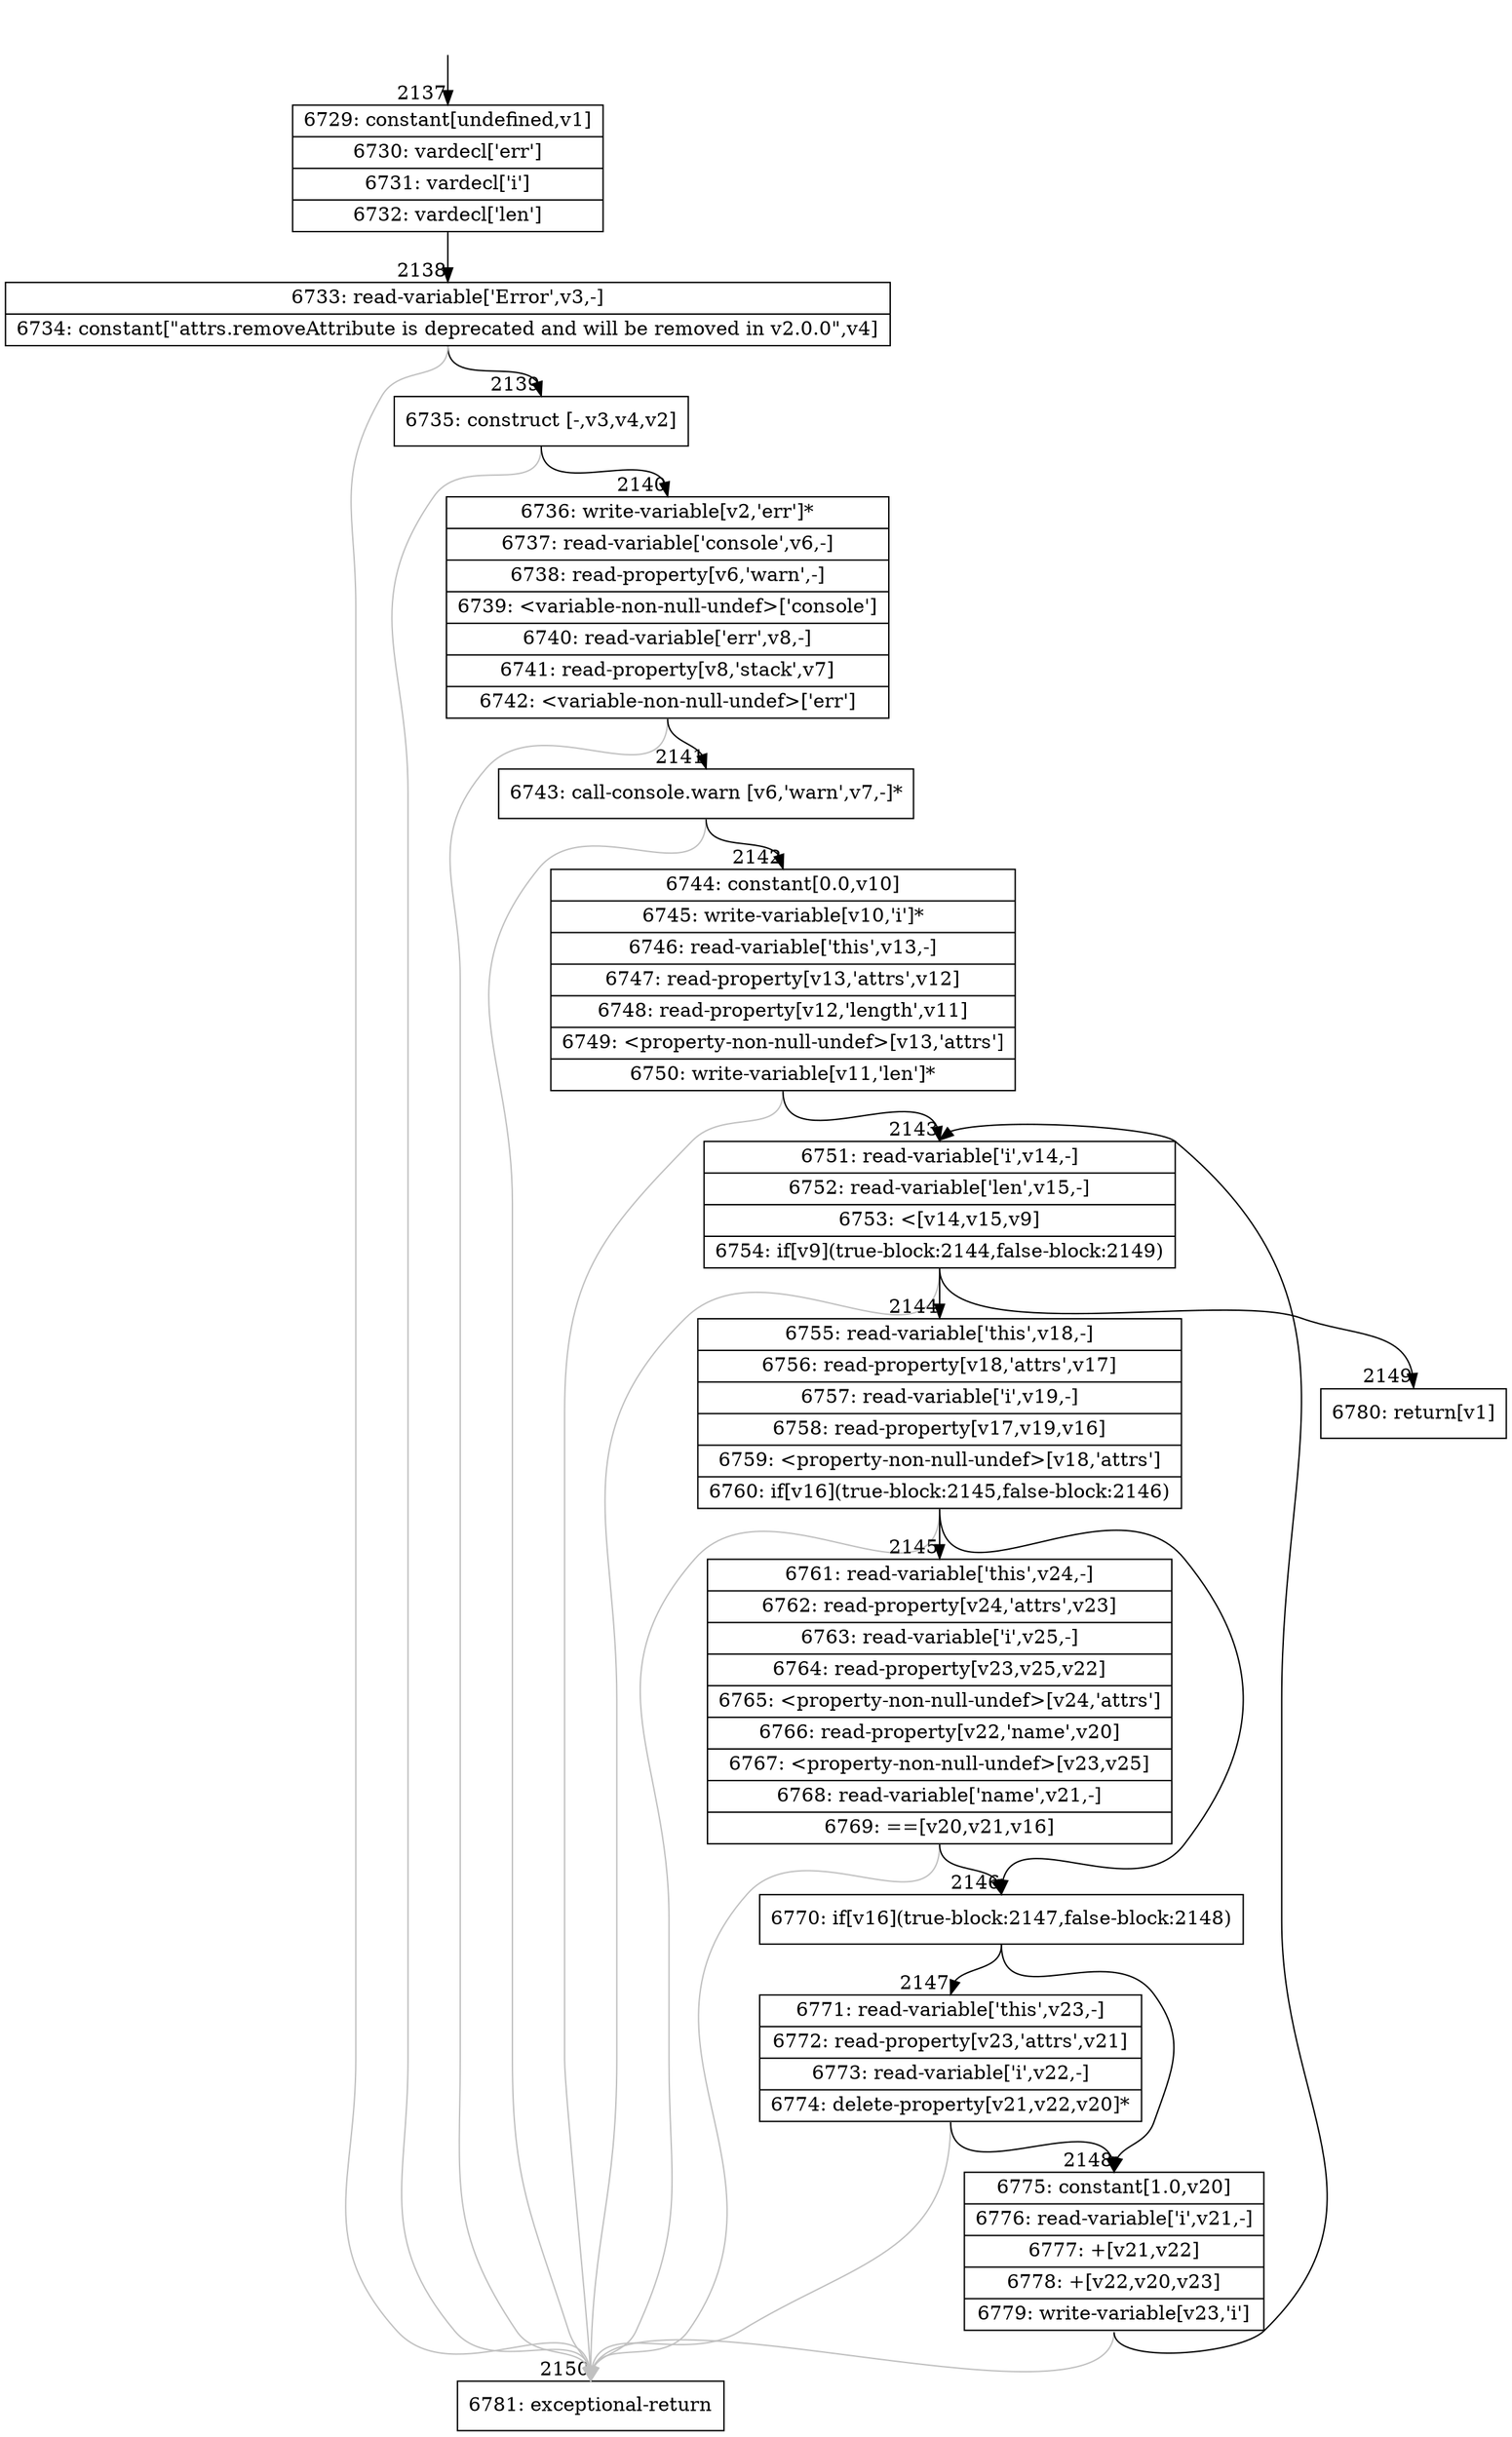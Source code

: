 digraph {
rankdir="TD"
BB_entry110[shape=none,label=""];
BB_entry110 -> BB2137 [tailport=s, headport=n, headlabel="    2137"]
BB2137 [shape=record label="{6729: constant[undefined,v1]|6730: vardecl['err']|6731: vardecl['i']|6732: vardecl['len']}" ] 
BB2137 -> BB2138 [tailport=s, headport=n, headlabel="      2138"]
BB2138 [shape=record label="{6733: read-variable['Error',v3,-]|6734: constant[\"attrs.removeAttribute is deprecated and will be removed in v2.0.0\",v4]}" ] 
BB2138 -> BB2139 [tailport=s, headport=n, headlabel="      2139"]
BB2138 -> BB2150 [tailport=s, headport=n, color=gray, headlabel="      2150"]
BB2139 [shape=record label="{6735: construct [-,v3,v4,v2]}" ] 
BB2139 -> BB2140 [tailport=s, headport=n, headlabel="      2140"]
BB2139 -> BB2150 [tailport=s, headport=n, color=gray]
BB2140 [shape=record label="{6736: write-variable[v2,'err']*|6737: read-variable['console',v6,-]|6738: read-property[v6,'warn',-]|6739: \<variable-non-null-undef\>['console']|6740: read-variable['err',v8,-]|6741: read-property[v8,'stack',v7]|6742: \<variable-non-null-undef\>['err']}" ] 
BB2140 -> BB2141 [tailport=s, headport=n, headlabel="      2141"]
BB2140 -> BB2150 [tailport=s, headport=n, color=gray]
BB2141 [shape=record label="{6743: call-console.warn [v6,'warn',v7,-]*}" ] 
BB2141 -> BB2142 [tailport=s, headport=n, headlabel="      2142"]
BB2141 -> BB2150 [tailport=s, headport=n, color=gray]
BB2142 [shape=record label="{6744: constant[0.0,v10]|6745: write-variable[v10,'i']*|6746: read-variable['this',v13,-]|6747: read-property[v13,'attrs',v12]|6748: read-property[v12,'length',v11]|6749: \<property-non-null-undef\>[v13,'attrs']|6750: write-variable[v11,'len']*}" ] 
BB2142 -> BB2143 [tailport=s, headport=n, headlabel="      2143"]
BB2142 -> BB2150 [tailport=s, headport=n, color=gray]
BB2143 [shape=record label="{6751: read-variable['i',v14,-]|6752: read-variable['len',v15,-]|6753: \<[v14,v15,v9]|6754: if[v9](true-block:2144,false-block:2149)}" ] 
BB2143 -> BB2144 [tailport=s, headport=n, headlabel="      2144"]
BB2143 -> BB2149 [tailport=s, headport=n, headlabel="      2149"]
BB2143 -> BB2150 [tailport=s, headport=n, color=gray]
BB2144 [shape=record label="{6755: read-variable['this',v18,-]|6756: read-property[v18,'attrs',v17]|6757: read-variable['i',v19,-]|6758: read-property[v17,v19,v16]|6759: \<property-non-null-undef\>[v18,'attrs']|6760: if[v16](true-block:2145,false-block:2146)}" ] 
BB2144 -> BB2146 [tailport=s, headport=n, headlabel="      2146"]
BB2144 -> BB2145 [tailport=s, headport=n, headlabel="      2145"]
BB2144 -> BB2150 [tailport=s, headport=n, color=gray]
BB2145 [shape=record label="{6761: read-variable['this',v24,-]|6762: read-property[v24,'attrs',v23]|6763: read-variable['i',v25,-]|6764: read-property[v23,v25,v22]|6765: \<property-non-null-undef\>[v24,'attrs']|6766: read-property[v22,'name',v20]|6767: \<property-non-null-undef\>[v23,v25]|6768: read-variable['name',v21,-]|6769: ==[v20,v21,v16]}" ] 
BB2145 -> BB2146 [tailport=s, headport=n]
BB2145 -> BB2150 [tailport=s, headport=n, color=gray]
BB2146 [shape=record label="{6770: if[v16](true-block:2147,false-block:2148)}" ] 
BB2146 -> BB2147 [tailport=s, headport=n, headlabel="      2147"]
BB2146 -> BB2148 [tailport=s, headport=n, headlabel="      2148"]
BB2147 [shape=record label="{6771: read-variable['this',v23,-]|6772: read-property[v23,'attrs',v21]|6773: read-variable['i',v22,-]|6774: delete-property[v21,v22,v20]*}" ] 
BB2147 -> BB2148 [tailport=s, headport=n]
BB2147 -> BB2150 [tailport=s, headport=n, color=gray]
BB2148 [shape=record label="{6775: constant[1.0,v20]|6776: read-variable['i',v21,-]|6777: +[v21,v22]|6778: +[v22,v20,v23]|6779: write-variable[v23,'i']}" ] 
BB2148 -> BB2143 [tailport=s, headport=n]
BB2148 -> BB2150 [tailport=s, headport=n, color=gray]
BB2149 [shape=record label="{6780: return[v1]}" ] 
BB2150 [shape=record label="{6781: exceptional-return}" ] 
//#$~ 2177
}
